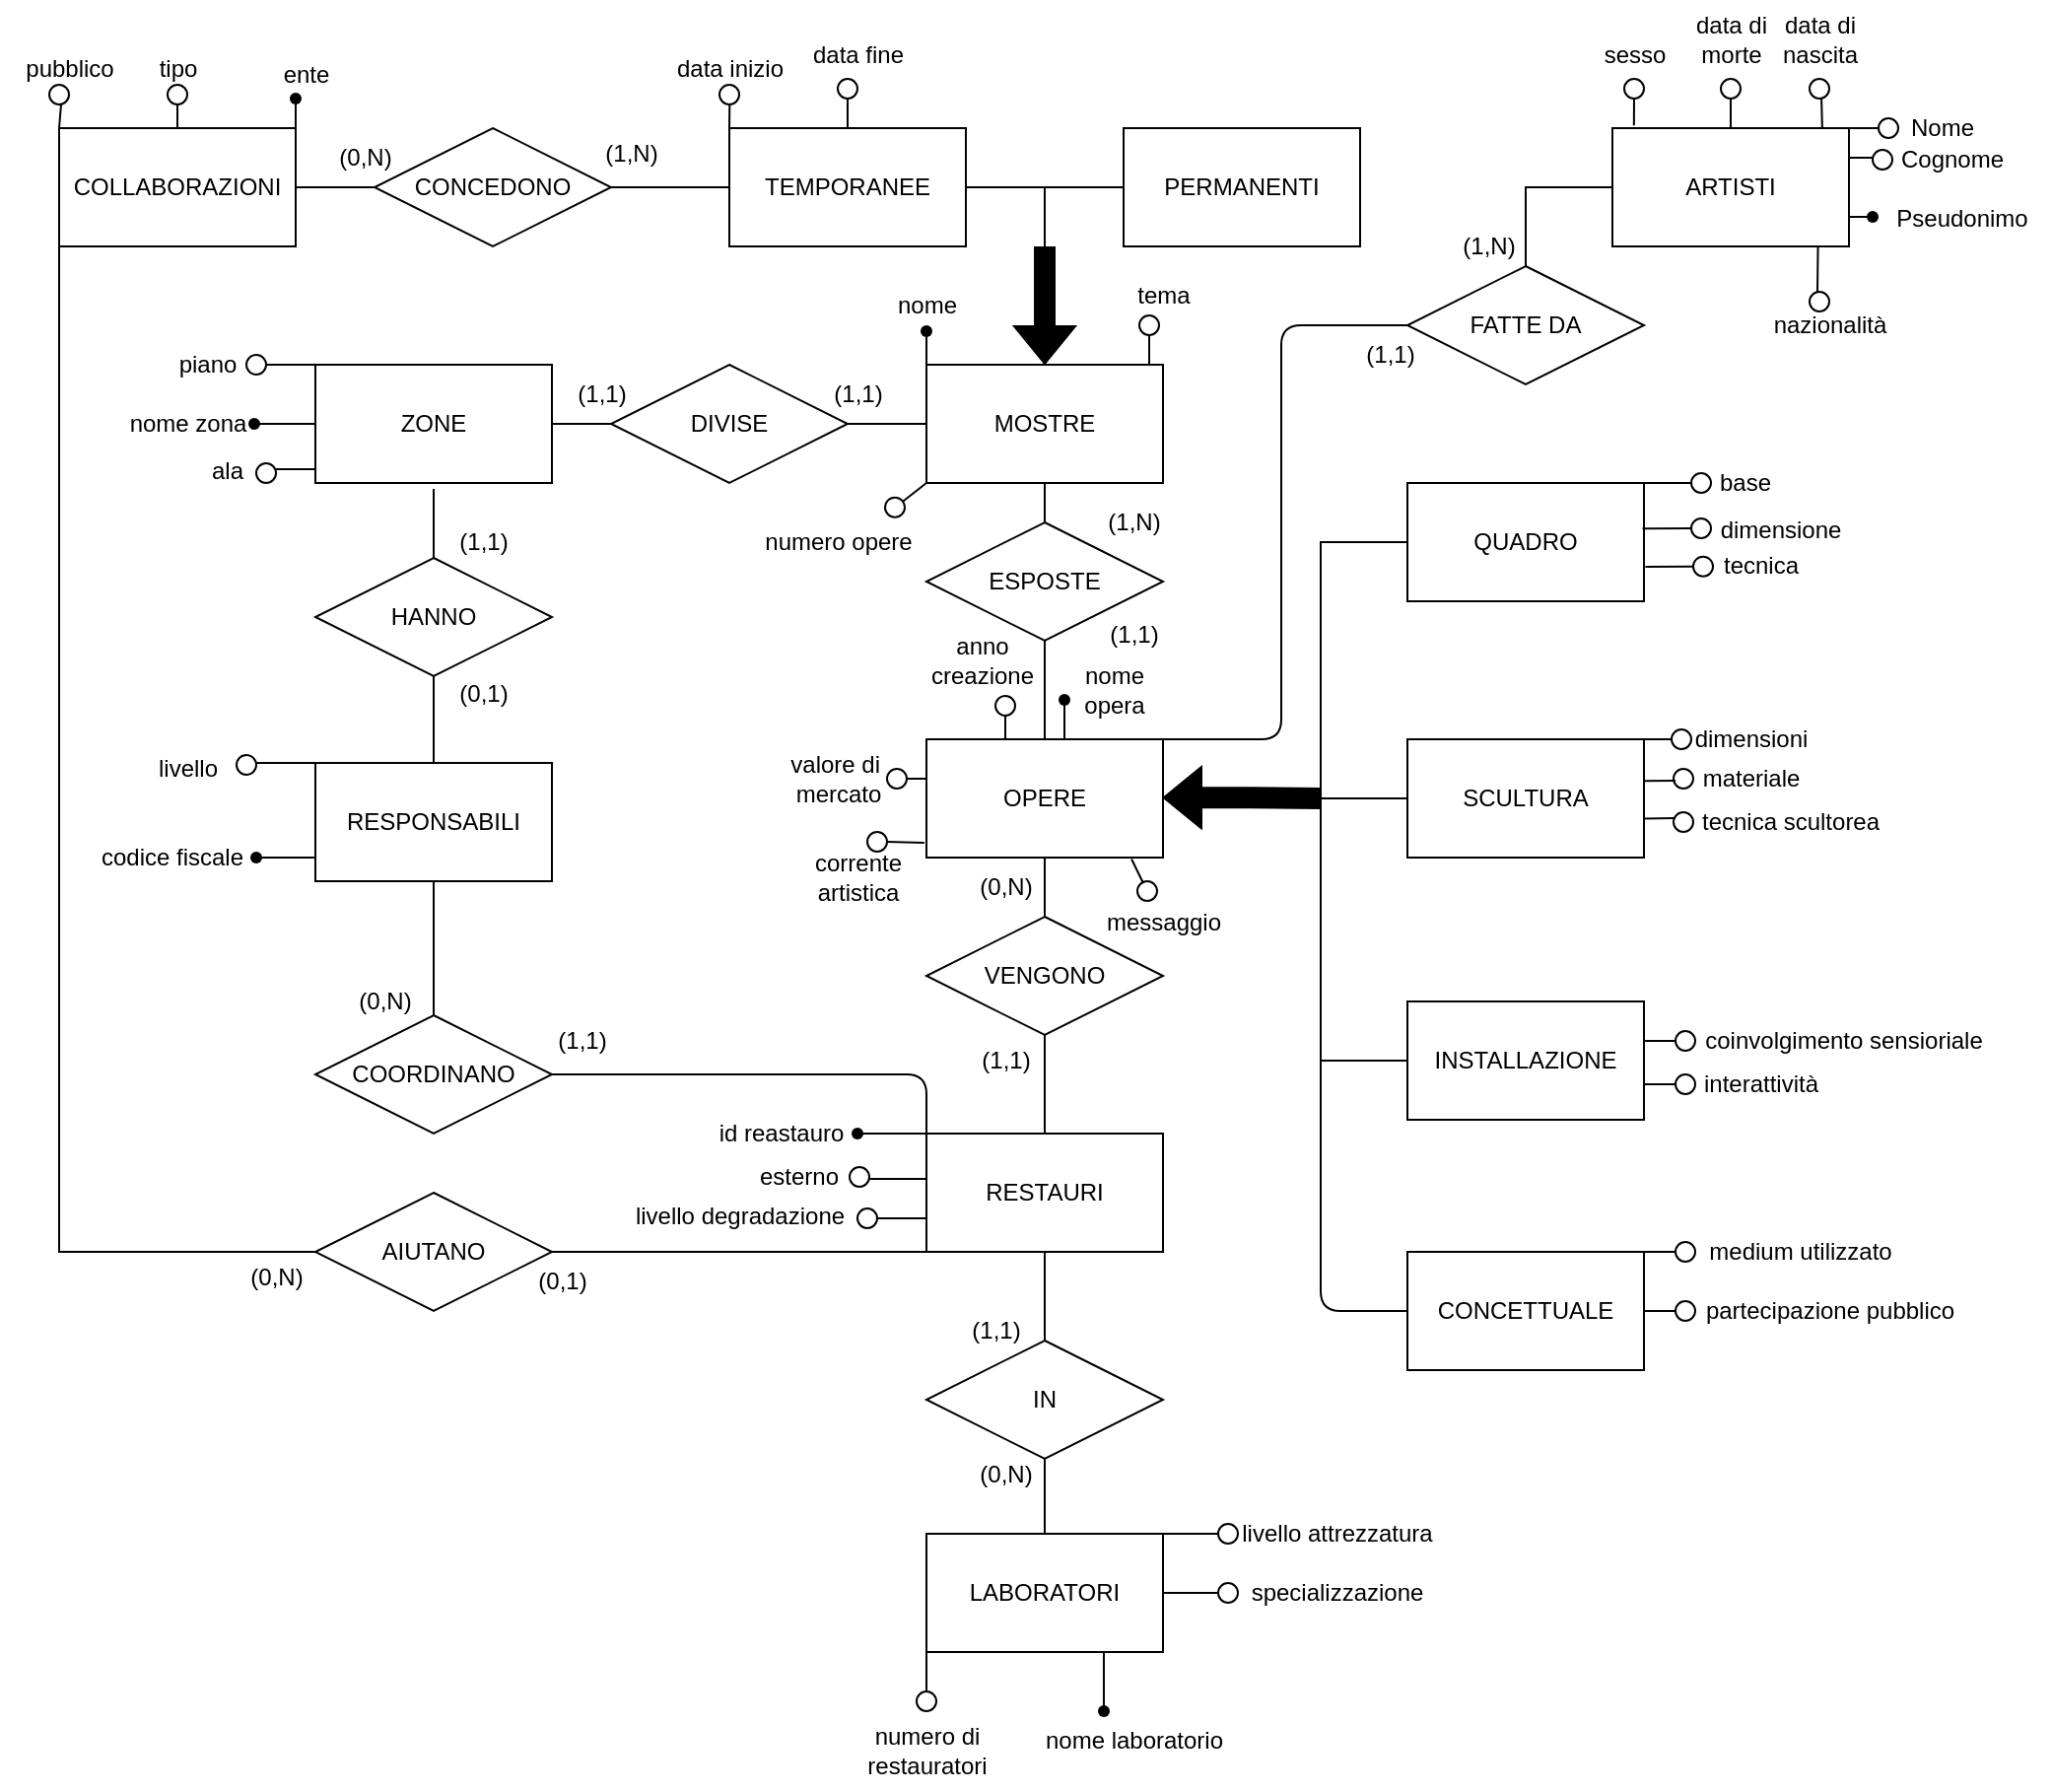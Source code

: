 <mxfile>
    <diagram name="Page-1" id="luR2FFAwwnQC8byFWhqQ">
        <mxGraphModel dx="2376" dy="724" grid="1" gridSize="10" guides="1" tooltips="1" connect="1" arrows="1" fold="1" page="1" pageScale="1" pageWidth="827" pageHeight="1169" math="0" shadow="0">
            <root>
                <mxCell id="0"/>
                <mxCell id="1" parent="0"/>
                <mxCell id="N99046JYa4Nt_qaHITTB-1" value="RESTAURI" style="rounded=0;whiteSpace=wrap;html=1;" parent="1" vertex="1">
                    <mxGeometry x="20" y="607" width="120" height="60" as="geometry"/>
                </mxCell>
                <mxCell id="N99046JYa4Nt_qaHITTB-2" value="INSTALLAZIONE" style="rounded=0;whiteSpace=wrap;html=1;" parent="1" vertex="1">
                    <mxGeometry x="264" y="540" width="120" height="60" as="geometry"/>
                </mxCell>
                <mxCell id="N99046JYa4Nt_qaHITTB-3" value="SCULTURA" style="rounded=0;whiteSpace=wrap;html=1;" parent="1" vertex="1">
                    <mxGeometry x="264" y="407" width="120" height="60" as="geometry"/>
                </mxCell>
                <mxCell id="N99046JYa4Nt_qaHITTB-4" value="QUADRO" style="rounded=0;whiteSpace=wrap;html=1;" parent="1" vertex="1">
                    <mxGeometry x="264" y="277" width="120" height="60" as="geometry"/>
                </mxCell>
                <mxCell id="N99046JYa4Nt_qaHITTB-5" value="ARTISTI" style="rounded=0;whiteSpace=wrap;html=1;" parent="1" vertex="1">
                    <mxGeometry x="368" y="97" width="120" height="60" as="geometry"/>
                </mxCell>
                <mxCell id="N99046JYa4Nt_qaHITTB-6" value="OPERE" style="rounded=0;whiteSpace=wrap;html=1;" parent="1" vertex="1">
                    <mxGeometry x="20" y="407" width="120" height="60" as="geometry"/>
                </mxCell>
                <mxCell id="N99046JYa4Nt_qaHITTB-7" value="MOSTRE" style="rounded=0;whiteSpace=wrap;html=1;" parent="1" vertex="1">
                    <mxGeometry x="20" y="217" width="120" height="60" as="geometry"/>
                </mxCell>
                <mxCell id="N99046JYa4Nt_qaHITTB-8" value="LABORATORI" style="rounded=0;whiteSpace=wrap;html=1;" parent="1" vertex="1">
                    <mxGeometry x="20" y="810" width="120" height="60" as="geometry"/>
                </mxCell>
                <mxCell id="N99046JYa4Nt_qaHITTB-9" value="" style="shape=flexArrow;endArrow=classic;html=1;rounded=0;entryX=1;entryY=0.5;entryDx=0;entryDy=0;fillColor=#000000;" parent="1" edge="1">
                    <mxGeometry width="50" height="50" relative="1" as="geometry">
                        <mxPoint x="220" y="437" as="sourcePoint"/>
                        <mxPoint x="140" y="436.58" as="targetPoint"/>
                        <Array as="points">
                            <mxPoint x="180" y="436.58"/>
                        </Array>
                    </mxGeometry>
                </mxCell>
                <mxCell id="N99046JYa4Nt_qaHITTB-14" value="" style="endArrow=none;html=1;rounded=0;entryX=0;entryY=0.5;entryDx=0;entryDy=0;" parent="1" target="N99046JYa4Nt_qaHITTB-5" edge="1">
                    <mxGeometry width="50" height="50" relative="1" as="geometry">
                        <mxPoint x="324" y="187" as="sourcePoint"/>
                        <mxPoint x="354" y="197" as="targetPoint"/>
                        <Array as="points">
                            <mxPoint x="324" y="127"/>
                        </Array>
                    </mxGeometry>
                </mxCell>
                <mxCell id="N99046JYa4Nt_qaHITTB-15" value="" style="endArrow=none;html=1;rounded=0;entryX=0.5;entryY=1;entryDx=0;entryDy=0;exitX=0.5;exitY=0;exitDx=0;exitDy=0;" parent="1" source="N99046JYa4Nt_qaHITTB-19" target="N99046JYa4Nt_qaHITTB-6" edge="1">
                    <mxGeometry width="50" height="50" relative="1" as="geometry">
                        <mxPoint x="180" y="697" as="sourcePoint"/>
                        <mxPoint x="230" y="647" as="targetPoint"/>
                    </mxGeometry>
                </mxCell>
                <mxCell id="N99046JYa4Nt_qaHITTB-17" value="" style="endArrow=none;html=1;rounded=0;entryX=0;entryY=0.5;entryDx=0;entryDy=0;" parent="1" target="N99046JYa4Nt_qaHITTB-2" edge="1">
                    <mxGeometry width="50" height="50" relative="1" as="geometry">
                        <mxPoint x="220" y="440" as="sourcePoint"/>
                        <mxPoint x="260" y="457" as="targetPoint"/>
                        <Array as="points">
                            <mxPoint x="220" y="570"/>
                        </Array>
                    </mxGeometry>
                </mxCell>
                <mxCell id="N99046JYa4Nt_qaHITTB-18" value="" style="endArrow=none;html=1;rounded=0;entryX=0;entryY=0.5;entryDx=0;entryDy=0;" parent="1" target="N99046JYa4Nt_qaHITTB-4" edge="1">
                    <mxGeometry width="50" height="50" relative="1" as="geometry">
                        <mxPoint x="220" y="440" as="sourcePoint"/>
                        <mxPoint x="250" y="307" as="targetPoint"/>
                        <Array as="points">
                            <mxPoint x="220" y="307"/>
                        </Array>
                    </mxGeometry>
                </mxCell>
                <mxCell id="N99046JYa4Nt_qaHITTB-19" value="VENGONO" style="rhombus;whiteSpace=wrap;html=1;" parent="1" vertex="1">
                    <mxGeometry x="20" y="497" width="120" height="60" as="geometry"/>
                </mxCell>
                <mxCell id="N99046JYa4Nt_qaHITTB-20" value="IN" style="rhombus;whiteSpace=wrap;html=1;" parent="1" vertex="1">
                    <mxGeometry x="20" y="712" width="120" height="60" as="geometry"/>
                </mxCell>
                <mxCell id="N99046JYa4Nt_qaHITTB-21" value="ESPOSTE" style="rhombus;whiteSpace=wrap;html=1;" parent="1" vertex="1">
                    <mxGeometry x="20" y="297" width="120" height="60" as="geometry"/>
                </mxCell>
                <mxCell id="N99046JYa4Nt_qaHITTB-22" value="COORDINANO" style="rhombus;whiteSpace=wrap;html=1;" parent="1" vertex="1">
                    <mxGeometry x="-290" y="547" width="120" height="60" as="geometry"/>
                </mxCell>
                <mxCell id="N99046JYa4Nt_qaHITTB-23" value="HANNO" style="rhombus;whiteSpace=wrap;html=1;" parent="1" vertex="1">
                    <mxGeometry x="-290" y="315" width="120" height="60" as="geometry"/>
                </mxCell>
                <mxCell id="N99046JYa4Nt_qaHITTB-25" value="CONCEDONO" style="rhombus;whiteSpace=wrap;html=1;" parent="1" vertex="1">
                    <mxGeometry x="-260" y="97" width="120" height="60" as="geometry"/>
                </mxCell>
                <mxCell id="N99046JYa4Nt_qaHITTB-26" value="DIVISE" style="rhombus;whiteSpace=wrap;html=1;" parent="1" vertex="1">
                    <mxGeometry x="-140" y="217" width="120" height="60" as="geometry"/>
                </mxCell>
                <mxCell id="N99046JYa4Nt_qaHITTB-27" value="" style="endArrow=none;html=1;rounded=0;entryX=0.5;entryY=1;entryDx=0;entryDy=0;exitX=0.5;exitY=0;exitDx=0;exitDy=0;" parent="1" source="N99046JYa4Nt_qaHITTB-20" target="N99046JYa4Nt_qaHITTB-1" edge="1">
                    <mxGeometry width="50" height="50" relative="1" as="geometry">
                        <mxPoint x="210" y="747" as="sourcePoint"/>
                        <mxPoint x="260" y="697" as="targetPoint"/>
                    </mxGeometry>
                </mxCell>
                <mxCell id="N99046JYa4Nt_qaHITTB-28" value="" style="endArrow=none;html=1;rounded=0;entryX=1;entryY=0.5;entryDx=0;entryDy=0;exitX=0;exitY=0.5;exitDx=0;exitDy=0;" parent="1" source="N99046JYa4Nt_qaHITTB-26" target="N99046JYa4Nt_qaHITTB-39" edge="1">
                    <mxGeometry width="50" height="50" relative="1" as="geometry">
                        <mxPoint x="-140.0" y="247.0" as="sourcePoint"/>
                        <mxPoint x="200" y="467" as="targetPoint"/>
                    </mxGeometry>
                </mxCell>
                <mxCell id="N99046JYa4Nt_qaHITTB-29" value="" style="endArrow=none;html=1;rounded=0;entryX=1;entryY=0.5;entryDx=0;entryDy=0;exitX=0;exitY=0.5;exitDx=0;exitDy=0;" parent="1" source="N99046JYa4Nt_qaHITTB-7" target="N99046JYa4Nt_qaHITTB-26" edge="1">
                    <mxGeometry width="50" height="50" relative="1" as="geometry">
                        <mxPoint x="170" y="517" as="sourcePoint"/>
                        <mxPoint x="10" y="287" as="targetPoint"/>
                    </mxGeometry>
                </mxCell>
                <mxCell id="N99046JYa4Nt_qaHITTB-30" value="" style="endArrow=none;html=1;rounded=0;entryX=1;entryY=0.5;entryDx=0;entryDy=0;" parent="1" target="N99046JYa4Nt_qaHITTB-37" edge="1">
                    <mxGeometry width="50" height="50" relative="1" as="geometry">
                        <mxPoint x="80" y="157" as="sourcePoint"/>
                        <mxPoint x="220" y="447" as="targetPoint"/>
                        <Array as="points">
                            <mxPoint x="80" y="127"/>
                        </Array>
                    </mxGeometry>
                </mxCell>
                <mxCell id="N99046JYa4Nt_qaHITTB-31" value="" style="endArrow=none;html=1;rounded=0;entryX=0;entryY=0.5;entryDx=0;entryDy=0;" parent="1" target="N99046JYa4Nt_qaHITTB-38" edge="1">
                    <mxGeometry width="50" height="50" relative="1" as="geometry">
                        <mxPoint x="80" y="157" as="sourcePoint"/>
                        <mxPoint x="220" y="447" as="targetPoint"/>
                        <Array as="points">
                            <mxPoint x="80" y="127"/>
                        </Array>
                    </mxGeometry>
                </mxCell>
                <mxCell id="N99046JYa4Nt_qaHITTB-32" value="" style="endArrow=none;html=1;rounded=0;entryX=0.5;entryY=1;entryDx=0;entryDy=0;exitX=0.5;exitY=0;exitDx=0;exitDy=0;" parent="1" source="N99046JYa4Nt_qaHITTB-21" target="N99046JYa4Nt_qaHITTB-7" edge="1">
                    <mxGeometry width="50" height="50" relative="1" as="geometry">
                        <mxPoint x="170" y="517" as="sourcePoint"/>
                        <mxPoint x="220" y="467" as="targetPoint"/>
                    </mxGeometry>
                </mxCell>
                <mxCell id="N99046JYa4Nt_qaHITTB-33" value="" style="endArrow=none;html=1;rounded=0;entryX=0.5;entryY=1;entryDx=0;entryDy=0;exitX=0.5;exitY=0;exitDx=0;exitDy=0;" parent="1" source="N99046JYa4Nt_qaHITTB-6" target="N99046JYa4Nt_qaHITTB-21" edge="1">
                    <mxGeometry width="50" height="50" relative="1" as="geometry">
                        <mxPoint x="80" y="377" as="sourcePoint"/>
                        <mxPoint x="220" y="467" as="targetPoint"/>
                    </mxGeometry>
                </mxCell>
                <mxCell id="N99046JYa4Nt_qaHITTB-34" value="" style="endArrow=none;html=1;rounded=0;entryX=0.5;entryY=1;entryDx=0;entryDy=0;exitX=0.5;exitY=0;exitDx=0;exitDy=0;" parent="1" source="N99046JYa4Nt_qaHITTB-1" target="N99046JYa4Nt_qaHITTB-19" edge="1">
                    <mxGeometry width="50" height="50" relative="1" as="geometry">
                        <mxPoint x="170" y="547" as="sourcePoint"/>
                        <mxPoint x="220" y="497" as="targetPoint"/>
                    </mxGeometry>
                </mxCell>
                <mxCell id="N99046JYa4Nt_qaHITTB-35" value="" style="endArrow=none;html=1;rounded=0;entryX=0.5;entryY=1;entryDx=0;entryDy=0;exitX=0.5;exitY=0;exitDx=0;exitDy=0;" parent="1" source="N99046JYa4Nt_qaHITTB-8" target="N99046JYa4Nt_qaHITTB-20" edge="1">
                    <mxGeometry width="50" height="50" relative="1" as="geometry">
                        <mxPoint x="-70" y="787" as="sourcePoint"/>
                        <mxPoint x="-20" y="737" as="targetPoint"/>
                    </mxGeometry>
                </mxCell>
                <mxCell id="N99046JYa4Nt_qaHITTB-36" value="" style="shape=flexArrow;endArrow=classic;html=1;rounded=0;entryX=0.5;entryY=0;entryDx=0;entryDy=0;fillColor=#000000;" parent="1" target="N99046JYa4Nt_qaHITTB-7" edge="1">
                    <mxGeometry width="50" height="50" relative="1" as="geometry">
                        <mxPoint x="80" y="157" as="sourcePoint"/>
                        <mxPoint x="80" y="197" as="targetPoint"/>
                    </mxGeometry>
                </mxCell>
                <mxCell id="N99046JYa4Nt_qaHITTB-37" value="TEMPORANEE" style="rounded=0;whiteSpace=wrap;html=1;" parent="1" vertex="1">
                    <mxGeometry x="-80" y="97" width="120" height="60" as="geometry"/>
                </mxCell>
                <mxCell id="N99046JYa4Nt_qaHITTB-38" value="PERMANENTI" style="rounded=0;whiteSpace=wrap;html=1;" parent="1" vertex="1">
                    <mxGeometry x="120" y="97" width="120" height="60" as="geometry"/>
                </mxCell>
                <mxCell id="N99046JYa4Nt_qaHITTB-39" value="ZONE" style="rounded=0;whiteSpace=wrap;html=1;" parent="1" vertex="1">
                    <mxGeometry x="-290" y="217" width="120" height="60" as="geometry"/>
                </mxCell>
                <mxCell id="N99046JYa4Nt_qaHITTB-41" value="RESPONSABILI" style="rounded=0;whiteSpace=wrap;html=1;" parent="1" vertex="1">
                    <mxGeometry x="-290" y="419" width="120" height="60" as="geometry"/>
                </mxCell>
                <mxCell id="N99046JYa4Nt_qaHITTB-42" value="" style="endArrow=none;html=1;rounded=0;entryX=0.5;entryY=1;entryDx=0;entryDy=0;exitX=0.5;exitY=0;exitDx=0;exitDy=0;" parent="1" source="N99046JYa4Nt_qaHITTB-41" target="N99046JYa4Nt_qaHITTB-23" edge="1">
                    <mxGeometry width="50" height="50" relative="1" as="geometry">
                        <mxPoint x="-330" y="377" as="sourcePoint"/>
                        <mxPoint x="-490" y="497" as="targetPoint"/>
                    </mxGeometry>
                </mxCell>
                <mxCell id="N99046JYa4Nt_qaHITTB-48" value="COLLABORAZIONI" style="rounded=0;whiteSpace=wrap;html=1;" parent="1" vertex="1">
                    <mxGeometry x="-420" y="97" width="120" height="60" as="geometry"/>
                </mxCell>
                <mxCell id="N99046JYa4Nt_qaHITTB-51" value="" style="endArrow=none;html=1;rounded=0;exitX=0;exitY=0.5;exitDx=0;exitDy=0;entryX=0;entryY=1;entryDx=0;entryDy=0;" parent="1" source="N99046JYa4Nt_qaHITTB-53" edge="1" target="N99046JYa4Nt_qaHITTB-48">
                    <mxGeometry width="50" height="50" relative="1" as="geometry">
                        <mxPoint x="-450" y="650.333" as="sourcePoint"/>
                        <mxPoint x="-420" y="160" as="targetPoint"/>
                        <Array as="points">
                            <mxPoint x="-420" y="667"/>
                        </Array>
                    </mxGeometry>
                </mxCell>
                <mxCell id="N99046JYa4Nt_qaHITTB-53" value="AIUTANO" style="rhombus;whiteSpace=wrap;html=1;" parent="1" vertex="1">
                    <mxGeometry x="-290" y="637" width="120" height="60" as="geometry"/>
                </mxCell>
                <mxCell id="N99046JYa4Nt_qaHITTB-55" value="" style="endArrow=none;html=1;rounded=0;entryX=0;entryY=0.5;entryDx=0;entryDy=0;exitX=1;exitY=0.5;exitDx=0;exitDy=0;" parent="1" source="N99046JYa4Nt_qaHITTB-48" target="N99046JYa4Nt_qaHITTB-25" edge="1">
                    <mxGeometry width="50" height="50" relative="1" as="geometry">
                        <mxPoint x="-270" y="207" as="sourcePoint"/>
                        <mxPoint x="-290" y="127" as="targetPoint"/>
                    </mxGeometry>
                </mxCell>
                <mxCell id="N99046JYa4Nt_qaHITTB-56" value="" style="endArrow=none;html=1;rounded=0;entryX=0;entryY=0.5;entryDx=0;entryDy=0;exitX=1;exitY=0.5;exitDx=0;exitDy=0;" parent="1" source="N99046JYa4Nt_qaHITTB-25" target="N99046JYa4Nt_qaHITTB-37" edge="1">
                    <mxGeometry width="50" height="50" relative="1" as="geometry">
                        <mxPoint x="-140" y="197" as="sourcePoint"/>
                        <mxPoint x="-90" y="147" as="targetPoint"/>
                    </mxGeometry>
                </mxCell>
                <mxCell id="12" value="" style="ellipse;whiteSpace=wrap;html=1;aspect=fixed;" parent="1" vertex="1">
                    <mxGeometry y="422" width="10" height="10" as="geometry"/>
                </mxCell>
                <mxCell id="15" value="" style="ellipse;whiteSpace=wrap;html=1;aspect=fixed;" parent="1" vertex="1">
                    <mxGeometry x="-10" y="454" width="10" height="10" as="geometry"/>
                </mxCell>
                <mxCell id="18" value="" style="ellipse;whiteSpace=wrap;html=1;aspect=fixed;" parent="1" vertex="1">
                    <mxGeometry x="400" y="577" width="10" height="10" as="geometry"/>
                </mxCell>
                <mxCell id="19" value="" style="ellipse;whiteSpace=wrap;html=1;aspect=fixed;" parent="1" vertex="1">
                    <mxGeometry x="409" y="314.34" width="10" height="10" as="geometry"/>
                </mxCell>
                <mxCell id="20" value="" style="ellipse;whiteSpace=wrap;html=1;aspect=fixed;" parent="1" vertex="1">
                    <mxGeometry x="399" y="422" width="10" height="10" as="geometry"/>
                </mxCell>
                <mxCell id="21" value="" style="ellipse;whiteSpace=wrap;html=1;aspect=fixed;" parent="1" vertex="1">
                    <mxGeometry x="399" y="444" width="10" height="10" as="geometry"/>
                </mxCell>
                <mxCell id="22" value="" style="ellipse;whiteSpace=wrap;html=1;aspect=fixed;" parent="1" vertex="1">
                    <mxGeometry x="400" y="555" width="10" height="10" as="geometry"/>
                </mxCell>
                <mxCell id="23" value="" style="ellipse;whiteSpace=wrap;html=1;aspect=fixed;" parent="1" vertex="1">
                    <mxGeometry x="127" y="479" width="10" height="10" as="geometry"/>
                </mxCell>
                <mxCell id="24" value="" style="ellipse;whiteSpace=wrap;html=1;aspect=fixed;" parent="1" vertex="1">
                    <mxGeometry x="400" y="662" width="10" height="10" as="geometry"/>
                </mxCell>
                <mxCell id="25" value="" style="ellipse;whiteSpace=wrap;html=1;aspect=fixed;" parent="1" vertex="1">
                    <mxGeometry x="400" y="692" width="10" height="10" as="geometry"/>
                </mxCell>
                <mxCell id="39" value="" style="endArrow=none;html=1;" parent="1" target="40" edge="1">
                    <mxGeometry width="50" height="50" relative="1" as="geometry">
                        <mxPoint x="90" y="407" as="sourcePoint"/>
                        <mxPoint x="90" y="387" as="targetPoint"/>
                    </mxGeometry>
                </mxCell>
                <mxCell id="40" value="" style="shape=waypoint;sketch=0;fillStyle=solid;size=6;pointerEvents=1;points=[];fillColor=none;resizable=0;rotatable=0;perimeter=centerPerimeter;snapToPoint=1;" parent="1" vertex="1">
                    <mxGeometry x="80.0" y="377" width="20" height="20" as="geometry"/>
                </mxCell>
                <mxCell id="41" value="nome&lt;br&gt;opera" style="text;html=1;align=center;verticalAlign=middle;resizable=0;points=[];autosize=1;strokeColor=none;fillColor=none;" parent="1" vertex="1">
                    <mxGeometry x="90" y="362" width="50" height="40" as="geometry"/>
                </mxCell>
                <mxCell id="45" value="anno&lt;br&gt;creazione" style="text;html=1;align=center;verticalAlign=middle;resizable=0;points=[];autosize=1;strokeColor=none;fillColor=none;" parent="1" vertex="1">
                    <mxGeometry x="8" y="347" width="80" height="40" as="geometry"/>
                </mxCell>
                <mxCell id="46" value="" style="endArrow=none;html=1;startArrow=none;" parent="1" source="10" edge="1">
                    <mxGeometry width="50" height="50" relative="1" as="geometry">
                        <mxPoint x="60" y="387" as="sourcePoint"/>
                        <mxPoint x="60" y="407" as="targetPoint"/>
                    </mxGeometry>
                </mxCell>
                <mxCell id="48" value="" style="endArrow=none;html=1;" parent="1" target="10" edge="1">
                    <mxGeometry width="50" height="50" relative="1" as="geometry">
                        <mxPoint x="60.0" y="387" as="sourcePoint"/>
                        <mxPoint x="60.0" y="407" as="targetPoint"/>
                    </mxGeometry>
                </mxCell>
                <mxCell id="10" value="" style="ellipse;whiteSpace=wrap;html=1;aspect=fixed;" parent="1" vertex="1">
                    <mxGeometry x="55" y="385" width="10" height="10" as="geometry"/>
                </mxCell>
                <mxCell id="51" value="FATTE DA" style="rhombus;whiteSpace=wrap;html=1;" parent="1" vertex="1">
                    <mxGeometry x="264" y="167" width="120" height="60" as="geometry"/>
                </mxCell>
                <mxCell id="52" value="" style="endArrow=none;html=1;entryX=0;entryY=0.5;entryDx=0;entryDy=0;exitX=1;exitY=0;exitDx=0;exitDy=0;" parent="1" source="N99046JYa4Nt_qaHITTB-6" target="51" edge="1">
                    <mxGeometry width="50" height="50" relative="1" as="geometry">
                        <mxPoint x="212" y="277.0" as="sourcePoint"/>
                        <mxPoint x="332" y="247" as="targetPoint"/>
                        <Array as="points">
                            <mxPoint x="200" y="407"/>
                            <mxPoint x="200" y="197"/>
                        </Array>
                    </mxGeometry>
                </mxCell>
                <mxCell id="56" value="" style="endArrow=none;html=1;" parent="1" edge="1">
                    <mxGeometry width="50" height="50" relative="1" as="geometry">
                        <mxPoint x="10" y="427" as="sourcePoint"/>
                        <mxPoint x="20" y="427" as="targetPoint"/>
                    </mxGeometry>
                </mxCell>
                <mxCell id="57" value="valore di&amp;nbsp;&lt;br&gt;mercato" style="text;html=1;align=center;verticalAlign=middle;resizable=0;points=[];autosize=1;strokeColor=none;fillColor=none;" parent="1" vertex="1">
                    <mxGeometry x="-60" y="407" width="70" height="40" as="geometry"/>
                </mxCell>
                <mxCell id="61" value="CONCETTUALE" style="rounded=0;whiteSpace=wrap;html=1;" parent="1" vertex="1">
                    <mxGeometry x="264" y="667" width="120" height="60" as="geometry"/>
                </mxCell>
                <mxCell id="62" value="" style="endArrow=none;html=1;entryX=0;entryY=0.5;entryDx=0;entryDy=0;" parent="1" target="N99046JYa4Nt_qaHITTB-3" edge="1">
                    <mxGeometry width="50" height="50" relative="1" as="geometry">
                        <mxPoint x="220" y="437" as="sourcePoint"/>
                        <mxPoint x="240" y="470" as="targetPoint"/>
                    </mxGeometry>
                </mxCell>
                <mxCell id="63" value="" style="endArrow=none;html=1;entryX=0;entryY=0.5;entryDx=0;entryDy=0;" parent="1" target="61" edge="1">
                    <mxGeometry width="50" height="50" relative="1" as="geometry">
                        <mxPoint x="220" y="440" as="sourcePoint"/>
                        <mxPoint x="240" y="677" as="targetPoint"/>
                        <Array as="points">
                            <mxPoint x="220" y="697"/>
                        </Array>
                    </mxGeometry>
                </mxCell>
                <mxCell id="67" value="" style="endArrow=none;html=1;exitX=1;exitY=0;exitDx=0;exitDy=0;startArrow=none;" parent="1" source="13" edge="1">
                    <mxGeometry width="50" height="50" relative="1" as="geometry">
                        <mxPoint x="390" y="300" as="sourcePoint"/>
                        <mxPoint x="410" y="277" as="targetPoint"/>
                    </mxGeometry>
                </mxCell>
                <mxCell id="68" value="" style="endArrow=none;html=1;exitX=1;exitY=0;exitDx=0;exitDy=0;" parent="1" source="N99046JYa4Nt_qaHITTB-4" target="13" edge="1">
                    <mxGeometry width="50" height="50" relative="1" as="geometry">
                        <mxPoint x="384" y="277.0" as="sourcePoint"/>
                        <mxPoint x="410" y="277" as="targetPoint"/>
                    </mxGeometry>
                </mxCell>
                <mxCell id="13" value="" style="ellipse;whiteSpace=wrap;html=1;aspect=fixed;" parent="1" vertex="1">
                    <mxGeometry x="408" y="272" width="10" height="10" as="geometry"/>
                </mxCell>
                <mxCell id="69" value="base" style="text;html=1;align=center;verticalAlign=middle;resizable=0;points=[];autosize=1;strokeColor=none;fillColor=none;" parent="1" vertex="1">
                    <mxGeometry x="410" y="262" width="50" height="30" as="geometry"/>
                </mxCell>
                <mxCell id="70" value="" style="endArrow=none;html=1;exitX=0.994;exitY=0.386;exitDx=0;exitDy=0;exitPerimeter=0;startArrow=none;" parent="1" source="14" edge="1">
                    <mxGeometry width="50" height="50" relative="1" as="geometry">
                        <mxPoint x="440" y="350" as="sourcePoint"/>
                        <mxPoint x="410" y="300" as="targetPoint"/>
                    </mxGeometry>
                </mxCell>
                <mxCell id="71" value="" style="endArrow=none;html=1;exitX=0.994;exitY=0.386;exitDx=0;exitDy=0;exitPerimeter=0;" parent="1" source="N99046JYa4Nt_qaHITTB-4" target="14" edge="1">
                    <mxGeometry width="50" height="50" relative="1" as="geometry">
                        <mxPoint x="383.28" y="300.16" as="sourcePoint"/>
                        <mxPoint x="410" y="300" as="targetPoint"/>
                    </mxGeometry>
                </mxCell>
                <mxCell id="14" value="" style="ellipse;whiteSpace=wrap;html=1;aspect=fixed;" parent="1" vertex="1">
                    <mxGeometry x="408" y="295" width="10" height="10" as="geometry"/>
                </mxCell>
                <mxCell id="72" value="dimensione" style="text;html=1;align=center;verticalAlign=middle;resizable=0;points=[];autosize=1;strokeColor=none;fillColor=none;" parent="1" vertex="1">
                    <mxGeometry x="413" y="286.34" width="80" height="30" as="geometry"/>
                </mxCell>
                <mxCell id="73" value="" style="endArrow=none;html=1;exitX=1.006;exitY=0.642;exitDx=0;exitDy=0;exitPerimeter=0;entryX=0;entryY=0.5;entryDx=0;entryDy=0;" parent="1" target="19" edge="1">
                    <mxGeometry width="50" height="50" relative="1" as="geometry">
                        <mxPoint x="384.72" y="319.52" as="sourcePoint"/>
                        <mxPoint x="409" y="321.34" as="targetPoint"/>
                    </mxGeometry>
                </mxCell>
                <mxCell id="75" value="" style="endArrow=none;html=1;entryX=-0.009;entryY=0.874;entryDx=0;entryDy=0;entryPerimeter=0;" parent="1" target="N99046JYa4Nt_qaHITTB-6" edge="1">
                    <mxGeometry width="50" height="50" relative="1" as="geometry">
                        <mxPoint y="459" as="sourcePoint"/>
                        <mxPoint y="480" as="targetPoint"/>
                    </mxGeometry>
                </mxCell>
                <mxCell id="77" value="corrente&lt;br&gt;artistica" style="text;html=1;align=center;verticalAlign=middle;resizable=0;points=[];autosize=1;strokeColor=none;fillColor=none;" parent="1" vertex="1">
                    <mxGeometry x="-50" y="457" width="70" height="40" as="geometry"/>
                </mxCell>
                <mxCell id="78" value="tecnica" style="text;html=1;align=center;verticalAlign=middle;resizable=0;points=[];autosize=1;strokeColor=none;fillColor=none;" parent="1" vertex="1">
                    <mxGeometry x="413" y="304.34" width="60" height="30" as="geometry"/>
                </mxCell>
                <mxCell id="79" value="" style="endArrow=none;html=1;exitX=1;exitY=0;exitDx=0;exitDy=0;startArrow=none;" parent="1" source="16" edge="1">
                    <mxGeometry width="50" height="50" relative="1" as="geometry">
                        <mxPoint x="410" y="460" as="sourcePoint"/>
                        <mxPoint x="400" y="407" as="targetPoint"/>
                    </mxGeometry>
                </mxCell>
                <mxCell id="80" value="" style="endArrow=none;html=1;exitX=1;exitY=0;exitDx=0;exitDy=0;" parent="1" source="N99046JYa4Nt_qaHITTB-3" target="16" edge="1">
                    <mxGeometry width="50" height="50" relative="1" as="geometry">
                        <mxPoint x="384" y="407" as="sourcePoint"/>
                        <mxPoint x="400" y="407" as="targetPoint"/>
                    </mxGeometry>
                </mxCell>
                <mxCell id="16" value="" style="ellipse;whiteSpace=wrap;html=1;aspect=fixed;" parent="1" vertex="1">
                    <mxGeometry x="398" y="402" width="10" height="10" as="geometry"/>
                </mxCell>
                <mxCell id="81" value="dimensioni" style="text;html=1;align=center;verticalAlign=middle;resizable=0;points=[];autosize=1;strokeColor=none;fillColor=none;" parent="1" vertex="1">
                    <mxGeometry x="398" y="392" width="80" height="30" as="geometry"/>
                </mxCell>
                <mxCell id="82" value="" style="endArrow=none;html=1;exitX=0.999;exitY=0.671;exitDx=0;exitDy=0;exitPerimeter=0;" parent="1" source="N99046JYa4Nt_qaHITTB-3" edge="1">
                    <mxGeometry width="50" height="50" relative="1" as="geometry">
                        <mxPoint x="450" y="510" as="sourcePoint"/>
                        <mxPoint x="400" y="447" as="targetPoint"/>
                    </mxGeometry>
                </mxCell>
                <mxCell id="83" value="" style="endArrow=none;html=1;exitX=0.996;exitY=0.353;exitDx=0;exitDy=0;exitPerimeter=0;" parent="1" source="N99046JYa4Nt_qaHITTB-3" edge="1">
                    <mxGeometry width="50" height="50" relative="1" as="geometry">
                        <mxPoint x="410" y="490" as="sourcePoint"/>
                        <mxPoint x="400" y="428" as="targetPoint"/>
                    </mxGeometry>
                </mxCell>
                <mxCell id="85" value="materiale" style="text;html=1;align=center;verticalAlign=middle;resizable=0;points=[];autosize=1;strokeColor=none;fillColor=none;" parent="1" vertex="1">
                    <mxGeometry x="403" y="412" width="70" height="30" as="geometry"/>
                </mxCell>
                <mxCell id="87" value="tecnica scultorea" style="text;html=1;align=center;verticalAlign=middle;resizable=0;points=[];autosize=1;strokeColor=none;fillColor=none;" parent="1" vertex="1">
                    <mxGeometry x="403" y="434" width="110" height="30" as="geometry"/>
                </mxCell>
                <mxCell id="91" value="" style="endArrow=none;html=1;exitX=1.002;exitY=0.333;exitDx=0;exitDy=0;exitPerimeter=0;" parent="1" source="N99046JYa4Nt_qaHITTB-2" edge="1">
                    <mxGeometry width="50" height="50" relative="1" as="geometry">
                        <mxPoint x="390" y="610" as="sourcePoint"/>
                        <mxPoint x="400" y="560" as="targetPoint"/>
                    </mxGeometry>
                </mxCell>
                <mxCell id="93" value="" style="endArrow=none;html=1;exitX=0.999;exitY=0.683;exitDx=0;exitDy=0;exitPerimeter=0;" parent="1" edge="1">
                    <mxGeometry width="50" height="50" relative="1" as="geometry">
                        <mxPoint x="383.88" y="581.98" as="sourcePoint"/>
                        <mxPoint x="400" y="582" as="targetPoint"/>
                    </mxGeometry>
                </mxCell>
                <mxCell id="95" value="" style="endArrow=none;html=1;entryX=0.867;entryY=1.013;entryDx=0;entryDy=0;entryPerimeter=0;" parent="1" target="N99046JYa4Nt_qaHITTB-6" edge="1">
                    <mxGeometry width="50" height="50" relative="1" as="geometry">
                        <mxPoint x="130" y="480" as="sourcePoint"/>
                        <mxPoint x="200" y="490" as="targetPoint"/>
                    </mxGeometry>
                </mxCell>
                <mxCell id="97" value="messaggio" style="text;html=1;align=center;verticalAlign=middle;resizable=0;points=[];autosize=1;strokeColor=none;fillColor=none;" parent="1" vertex="1">
                    <mxGeometry x="100" y="485" width="80" height="30" as="geometry"/>
                </mxCell>
                <mxCell id="98" value="coinvolgimento sensioriale" style="text;html=1;align=center;verticalAlign=middle;resizable=0;points=[];autosize=1;strokeColor=none;fillColor=none;" parent="1" vertex="1">
                    <mxGeometry x="405" y="545" width="160" height="30" as="geometry"/>
                </mxCell>
                <mxCell id="99" value="interattività" style="text;html=1;align=center;verticalAlign=middle;resizable=0;points=[];autosize=1;strokeColor=none;fillColor=none;" parent="1" vertex="1">
                    <mxGeometry x="403" y="567" width="80" height="30" as="geometry"/>
                </mxCell>
                <mxCell id="100" value="" style="endArrow=none;html=1;exitX=1;exitY=0;exitDx=0;exitDy=0;" parent="1" source="61" edge="1">
                    <mxGeometry width="50" height="50" relative="1" as="geometry">
                        <mxPoint x="410" y="730" as="sourcePoint"/>
                        <mxPoint x="400" y="667" as="targetPoint"/>
                    </mxGeometry>
                </mxCell>
                <mxCell id="102" value="medium utilizzato" style="text;html=1;align=center;verticalAlign=middle;resizable=0;points=[];autosize=1;strokeColor=none;fillColor=none;" parent="1" vertex="1">
                    <mxGeometry x="403" y="652" width="120" height="30" as="geometry"/>
                </mxCell>
                <mxCell id="103" value="" style="endArrow=none;html=1;exitX=1;exitY=0.5;exitDx=0;exitDy=0;" parent="1" source="61" edge="1">
                    <mxGeometry width="50" height="50" relative="1" as="geometry">
                        <mxPoint x="410" y="760" as="sourcePoint"/>
                        <mxPoint x="400" y="697" as="targetPoint"/>
                    </mxGeometry>
                </mxCell>
                <mxCell id="106" value="partecipazione pubblico" style="text;html=1;align=center;verticalAlign=middle;resizable=0;points=[];autosize=1;strokeColor=none;fillColor=none;" parent="1" vertex="1">
                    <mxGeometry x="403" y="682" width="150" height="30" as="geometry"/>
                </mxCell>
                <mxCell id="114" value="" style="endArrow=none;html=1;exitX=1;exitY=0;exitDx=0;exitDy=0;startArrow=none;" parent="1" source="112" edge="1">
                    <mxGeometry width="50" height="50" relative="1" as="geometry">
                        <mxPoint x="490" y="100" as="sourcePoint"/>
                        <mxPoint x="510" y="97" as="targetPoint"/>
                    </mxGeometry>
                </mxCell>
                <mxCell id="115" value="" style="endArrow=none;html=1;exitX=1;exitY=0;exitDx=0;exitDy=0;" parent="1" source="N99046JYa4Nt_qaHITTB-5" target="112" edge="1">
                    <mxGeometry width="50" height="50" relative="1" as="geometry">
                        <mxPoint x="488" y="97" as="sourcePoint"/>
                        <mxPoint x="510" y="97" as="targetPoint"/>
                    </mxGeometry>
                </mxCell>
                <mxCell id="112" value="" style="ellipse;whiteSpace=wrap;html=1;aspect=fixed;" parent="1" vertex="1">
                    <mxGeometry x="503" y="92" width="10" height="10" as="geometry"/>
                </mxCell>
                <mxCell id="116" value="Nome" style="text;html=1;align=center;verticalAlign=middle;resizable=0;points=[];autosize=1;strokeColor=none;fillColor=none;" parent="1" vertex="1">
                    <mxGeometry x="505" y="82" width="60" height="30" as="geometry"/>
                </mxCell>
                <mxCell id="117" value="" style="endArrow=none;html=1;exitX=1;exitY=0.25;exitDx=0;exitDy=0;" parent="1" source="N99046JYa4Nt_qaHITTB-5" edge="1">
                    <mxGeometry width="50" height="50" relative="1" as="geometry">
                        <mxPoint x="510" y="160" as="sourcePoint"/>
                        <mxPoint x="500" y="112" as="targetPoint"/>
                    </mxGeometry>
                </mxCell>
                <mxCell id="118" value="" style="ellipse;whiteSpace=wrap;html=1;aspect=fixed;" parent="1" vertex="1">
                    <mxGeometry x="500" y="108" width="10" height="10" as="geometry"/>
                </mxCell>
                <mxCell id="119" value="Cognome" style="text;html=1;align=center;verticalAlign=middle;resizable=0;points=[];autosize=1;strokeColor=none;fillColor=none;" parent="1" vertex="1">
                    <mxGeometry x="500" y="98" width="80" height="30" as="geometry"/>
                </mxCell>
                <mxCell id="120" value="" style="endArrow=none;html=1;exitX=1;exitY=0.75;exitDx=0;exitDy=0;" parent="1" source="N99046JYa4Nt_qaHITTB-5" target="140" edge="1">
                    <mxGeometry width="50" height="50" relative="1" as="geometry">
                        <mxPoint x="520" y="190" as="sourcePoint"/>
                        <mxPoint x="500" y="142" as="targetPoint"/>
                    </mxGeometry>
                </mxCell>
                <mxCell id="121" value="Pseudonimo" style="text;html=1;align=center;verticalAlign=middle;resizable=0;points=[];autosize=1;strokeColor=none;fillColor=none;" parent="1" vertex="1">
                    <mxGeometry x="500" y="128" width="90" height="30" as="geometry"/>
                </mxCell>
                <mxCell id="123" value="" style="endArrow=none;html=1;exitX=0.887;exitY=-0.001;exitDx=0;exitDy=0;exitPerimeter=0;" parent="1" source="N99046JYa4Nt_qaHITTB-5" edge="1">
                    <mxGeometry width="50" height="50" relative="1" as="geometry">
                        <mxPoint x="470" y="90" as="sourcePoint"/>
                        <mxPoint x="474" y="80" as="targetPoint"/>
                    </mxGeometry>
                </mxCell>
                <mxCell id="124" value="" style="ellipse;whiteSpace=wrap;html=1;aspect=fixed;" parent="1" vertex="1">
                    <mxGeometry x="468" y="72" width="10" height="10" as="geometry"/>
                </mxCell>
                <mxCell id="125" value="data di &lt;br&gt;nascita" style="text;html=1;align=center;verticalAlign=middle;resizable=0;points=[];autosize=1;strokeColor=none;fillColor=none;" parent="1" vertex="1">
                    <mxGeometry x="443" y="32" width="60" height="40" as="geometry"/>
                </mxCell>
                <mxCell id="126" value="" style="endArrow=none;html=1;exitX=0.5;exitY=0;exitDx=0;exitDy=0;startArrow=none;" parent="1" source="127" edge="1">
                    <mxGeometry width="50" height="50" relative="1" as="geometry">
                        <mxPoint x="380" y="90" as="sourcePoint"/>
                        <mxPoint x="428" y="80" as="targetPoint"/>
                    </mxGeometry>
                </mxCell>
                <mxCell id="128" value="" style="endArrow=none;html=1;exitX=0.5;exitY=0;exitDx=0;exitDy=0;" parent="1" source="N99046JYa4Nt_qaHITTB-5" target="127" edge="1">
                    <mxGeometry width="50" height="50" relative="1" as="geometry">
                        <mxPoint x="428" y="97" as="sourcePoint"/>
                        <mxPoint x="428" y="80" as="targetPoint"/>
                    </mxGeometry>
                </mxCell>
                <mxCell id="127" value="" style="ellipse;whiteSpace=wrap;html=1;aspect=fixed;" parent="1" vertex="1">
                    <mxGeometry x="423" y="72" width="10" height="10" as="geometry"/>
                </mxCell>
                <mxCell id="129" value="data di&lt;br&gt;morte" style="text;html=1;align=center;verticalAlign=middle;resizable=0;points=[];autosize=1;strokeColor=none;fillColor=none;" parent="1" vertex="1">
                    <mxGeometry x="398" y="32" width="60" height="40" as="geometry"/>
                </mxCell>
                <mxCell id="130" value="" style="endArrow=none;html=1;entryX=0.091;entryY=-0.023;entryDx=0;entryDy=0;entryPerimeter=0;" parent="1" target="N99046JYa4Nt_qaHITTB-5" edge="1">
                    <mxGeometry width="50" height="50" relative="1" as="geometry">
                        <mxPoint x="379" y="80" as="sourcePoint"/>
                        <mxPoint x="370" y="90" as="targetPoint"/>
                    </mxGeometry>
                </mxCell>
                <mxCell id="131" value="" style="ellipse;whiteSpace=wrap;html=1;aspect=fixed;" parent="1" vertex="1">
                    <mxGeometry x="374" y="72" width="10" height="10" as="geometry"/>
                </mxCell>
                <mxCell id="132" value="sesso" style="text;html=1;align=center;verticalAlign=middle;resizable=0;points=[];autosize=1;strokeColor=none;fillColor=none;" parent="1" vertex="1">
                    <mxGeometry x="354" y="45" width="50" height="30" as="geometry"/>
                </mxCell>
                <mxCell id="133" value="" style="endArrow=none;html=1;entryX=0.869;entryY=1.006;entryDx=0;entryDy=0;entryPerimeter=0;" parent="1" target="N99046JYa4Nt_qaHITTB-5" edge="1">
                    <mxGeometry width="50" height="50" relative="1" as="geometry">
                        <mxPoint x="472" y="180" as="sourcePoint"/>
                        <mxPoint x="480" y="180" as="targetPoint"/>
                    </mxGeometry>
                </mxCell>
                <mxCell id="134" value="" style="ellipse;whiteSpace=wrap;html=1;aspect=fixed;" parent="1" vertex="1">
                    <mxGeometry x="468" y="180" width="10" height="10" as="geometry"/>
                </mxCell>
                <mxCell id="135" value="nazionalità" style="text;html=1;align=center;verticalAlign=middle;resizable=0;points=[];autosize=1;strokeColor=none;fillColor=none;" parent="1" vertex="1">
                    <mxGeometry x="438" y="182" width="80" height="30" as="geometry"/>
                </mxCell>
                <mxCell id="136" value="" style="endArrow=none;html=1;startArrow=none;" parent="1" edge="1">
                    <mxGeometry width="50" height="50" relative="1" as="geometry">
                        <mxPoint x="20.0" y="204" as="sourcePoint"/>
                        <mxPoint x="20" y="220" as="targetPoint"/>
                    </mxGeometry>
                </mxCell>
                <mxCell id="138" value="" style="endArrow=none;html=1;" parent="1" edge="1">
                    <mxGeometry width="50" height="50" relative="1" as="geometry">
                        <mxPoint x="20.0" y="200" as="sourcePoint"/>
                        <mxPoint x="20.0" y="204" as="targetPoint"/>
                    </mxGeometry>
                </mxCell>
                <mxCell id="139" value="nome" style="text;html=1;align=center;verticalAlign=middle;resizable=0;points=[];autosize=1;strokeColor=none;fillColor=none;" parent="1" vertex="1">
                    <mxGeometry x="-5" y="172" width="50" height="30" as="geometry"/>
                </mxCell>
                <mxCell id="140" value="" style="shape=waypoint;sketch=0;fillStyle=solid;size=6;pointerEvents=1;points=[];fillColor=none;resizable=0;rotatable=0;perimeter=centerPerimeter;snapToPoint=1;" parent="1" vertex="1">
                    <mxGeometry x="490" y="132" width="20" height="20" as="geometry"/>
                </mxCell>
                <mxCell id="141" value="" style="endArrow=none;html=1;exitX=1;exitY=0;exitDx=0;exitDy=0;startArrow=none;" parent="1" source="151" edge="1">
                    <mxGeometry width="50" height="50" relative="1" as="geometry">
                        <mxPoint x="113" y="220" as="sourcePoint"/>
                        <mxPoint x="133" y="200" as="targetPoint"/>
                    </mxGeometry>
                </mxCell>
                <mxCell id="142" value="" style="endArrow=none;html=1;exitX=0;exitY=0;exitDx=0;exitDy=0;startArrow=none;" parent="1" source="143" edge="1">
                    <mxGeometry width="50" height="50" relative="1" as="geometry">
                        <mxPoint x="-80" y="90" as="sourcePoint"/>
                        <mxPoint x="-80" y="80" as="targetPoint"/>
                    </mxGeometry>
                </mxCell>
                <mxCell id="146" value="" style="endArrow=none;html=1;exitX=0;exitY=0;exitDx=0;exitDy=0;" parent="1" source="N99046JYa4Nt_qaHITTB-37" target="143" edge="1">
                    <mxGeometry width="50" height="50" relative="1" as="geometry">
                        <mxPoint x="-80.0" y="97.0" as="sourcePoint"/>
                        <mxPoint x="-80.0" y="80.0" as="targetPoint"/>
                    </mxGeometry>
                </mxCell>
                <mxCell id="143" value="" style="ellipse;whiteSpace=wrap;html=1;aspect=fixed;" parent="1" vertex="1">
                    <mxGeometry x="-85" y="75" width="10" height="10" as="geometry"/>
                </mxCell>
                <mxCell id="147" value="data inizio" style="text;html=1;align=center;verticalAlign=middle;resizable=0;points=[];autosize=1;strokeColor=none;fillColor=none;" parent="1" vertex="1">
                    <mxGeometry x="-120" y="52" width="80" height="30" as="geometry"/>
                </mxCell>
                <mxCell id="148" value="" style="endArrow=none;html=1;exitX=0.5;exitY=0;exitDx=0;exitDy=0;" parent="1" source="N99046JYa4Nt_qaHITTB-37" edge="1">
                    <mxGeometry width="50" height="50" relative="1" as="geometry">
                        <mxPoint x="20" y="90" as="sourcePoint"/>
                        <mxPoint x="-20" y="80" as="targetPoint"/>
                    </mxGeometry>
                </mxCell>
                <mxCell id="149" value="" style="ellipse;whiteSpace=wrap;html=1;aspect=fixed;" parent="1" vertex="1">
                    <mxGeometry x="-25" y="72" width="10" height="10" as="geometry"/>
                </mxCell>
                <mxCell id="150" value="data fine" style="text;html=1;align=center;verticalAlign=middle;resizable=0;points=[];autosize=1;strokeColor=none;fillColor=none;" parent="1" vertex="1">
                    <mxGeometry x="-50" y="45" width="70" height="30" as="geometry"/>
                </mxCell>
                <mxCell id="152" value="" style="endArrow=none;html=1;exitX=1;exitY=0;exitDx=0;exitDy=0;" parent="1" target="151" edge="1">
                    <mxGeometry width="50" height="50" relative="1" as="geometry">
                        <mxPoint x="133.0" y="217.0" as="sourcePoint"/>
                        <mxPoint x="133.0" y="200.0" as="targetPoint"/>
                    </mxGeometry>
                </mxCell>
                <mxCell id="151" value="" style="ellipse;whiteSpace=wrap;html=1;aspect=fixed;" parent="1" vertex="1">
                    <mxGeometry x="128" y="192" width="10" height="10" as="geometry"/>
                </mxCell>
                <mxCell id="154" value="tema" style="text;html=1;align=center;verticalAlign=middle;resizable=0;points=[];autosize=1;strokeColor=none;fillColor=none;" parent="1" vertex="1">
                    <mxGeometry x="115" y="167" width="50" height="30" as="geometry"/>
                </mxCell>
                <mxCell id="156" value="" style="shape=waypoint;sketch=0;fillStyle=solid;size=6;pointerEvents=1;points=[];fillColor=none;resizable=0;rotatable=0;perimeter=centerPerimeter;snapToPoint=1;" parent="1" vertex="1">
                    <mxGeometry x="10" y="190" width="20" height="20" as="geometry"/>
                </mxCell>
                <mxCell id="157" value="" style="endArrow=none;html=1;exitX=1;exitY=0;exitDx=0;exitDy=0;" parent="1" source="N99046JYa4Nt_qaHITTB-48" edge="1">
                    <mxGeometry width="50" height="50" relative="1" as="geometry">
                        <mxPoint x="-460" y="90" as="sourcePoint"/>
                        <mxPoint x="-300" y="80" as="targetPoint"/>
                    </mxGeometry>
                </mxCell>
                <mxCell id="158" value="" style="shape=waypoint;sketch=0;fillStyle=solid;size=6;pointerEvents=1;points=[];fillColor=none;resizable=0;rotatable=0;perimeter=centerPerimeter;snapToPoint=1;" parent="1" vertex="1">
                    <mxGeometry x="-310" y="72" width="20" height="20" as="geometry"/>
                </mxCell>
                <mxCell id="159" value="ente" style="text;html=1;align=center;verticalAlign=middle;resizable=0;points=[];autosize=1;strokeColor=none;fillColor=none;" parent="1" vertex="1">
                    <mxGeometry x="-320" y="55" width="50" height="30" as="geometry"/>
                </mxCell>
                <mxCell id="160" value="" style="endArrow=none;html=1;entryX=0.5;entryY=0;entryDx=0;entryDy=0;startArrow=none;" parent="1" source="162" target="N99046JYa4Nt_qaHITTB-48" edge="1">
                    <mxGeometry width="50" height="50" relative="1" as="geometry">
                        <mxPoint x="-360" y="80" as="sourcePoint"/>
                        <mxPoint x="-350" y="180" as="targetPoint"/>
                    </mxGeometry>
                </mxCell>
                <mxCell id="163" value="" style="endArrow=none;html=1;entryX=0.5;entryY=0;entryDx=0;entryDy=0;" parent="1" target="162" edge="1">
                    <mxGeometry width="50" height="50" relative="1" as="geometry">
                        <mxPoint x="-360" y="80.0" as="sourcePoint"/>
                        <mxPoint x="-360" y="97.0" as="targetPoint"/>
                    </mxGeometry>
                </mxCell>
                <mxCell id="162" value="" style="ellipse;whiteSpace=wrap;html=1;aspect=fixed;" parent="1" vertex="1">
                    <mxGeometry x="-365" y="75" width="10" height="10" as="geometry"/>
                </mxCell>
                <mxCell id="164" value="tipo" style="text;html=1;align=center;verticalAlign=middle;resizable=0;points=[];autosize=1;strokeColor=none;fillColor=none;" parent="1" vertex="1">
                    <mxGeometry x="-380" y="52" width="40" height="30" as="geometry"/>
                </mxCell>
                <mxCell id="165" value="" style="endArrow=none;html=1;entryX=0;entryY=0;entryDx=0;entryDy=0;startArrow=none;" parent="1" source="166" target="N99046JYa4Nt_qaHITTB-48" edge="1">
                    <mxGeometry width="50" height="50" relative="1" as="geometry">
                        <mxPoint x="-420" y="80" as="sourcePoint"/>
                        <mxPoint x="-420" y="70" as="targetPoint"/>
                    </mxGeometry>
                </mxCell>
                <mxCell id="168" value="" style="endArrow=none;html=1;entryX=0;entryY=0;entryDx=0;entryDy=0;" parent="1" target="166" edge="1">
                    <mxGeometry width="50" height="50" relative="1" as="geometry">
                        <mxPoint x="-420" y="80.0" as="sourcePoint"/>
                        <mxPoint x="-420" y="97.0" as="targetPoint"/>
                    </mxGeometry>
                </mxCell>
                <mxCell id="166" value="" style="ellipse;whiteSpace=wrap;html=1;aspect=fixed;" parent="1" vertex="1">
                    <mxGeometry x="-425" y="75" width="10" height="10" as="geometry"/>
                </mxCell>
                <mxCell id="169" value="pubblico" style="text;html=1;align=center;verticalAlign=middle;resizable=0;points=[];autosize=1;strokeColor=none;fillColor=none;" parent="1" vertex="1">
                    <mxGeometry x="-450" y="52" width="70" height="30" as="geometry"/>
                </mxCell>
                <mxCell id="170" value="" style="endArrow=none;html=1;entryX=0;entryY=0;entryDx=0;entryDy=0;" parent="1" target="N99046JYa4Nt_qaHITTB-39" edge="1">
                    <mxGeometry width="50" height="50" relative="1" as="geometry">
                        <mxPoint x="-320" y="217" as="sourcePoint"/>
                        <mxPoint x="-320" y="210" as="targetPoint"/>
                    </mxGeometry>
                </mxCell>
                <mxCell id="171" value="" style="ellipse;whiteSpace=wrap;html=1;aspect=fixed;" parent="1" vertex="1">
                    <mxGeometry x="-325" y="212" width="10" height="10" as="geometry"/>
                </mxCell>
                <mxCell id="172" value="" style="endArrow=none;html=1;entryX=0;entryY=0.5;entryDx=0;entryDy=0;" parent="1" target="N99046JYa4Nt_qaHITTB-39" edge="1">
                    <mxGeometry width="50" height="50" relative="1" as="geometry">
                        <mxPoint x="-320" y="247" as="sourcePoint"/>
                        <mxPoint x="-320" y="250" as="targetPoint"/>
                    </mxGeometry>
                </mxCell>
                <mxCell id="173" value="" style="shape=waypoint;sketch=0;fillStyle=solid;size=6;pointerEvents=1;points=[];fillColor=none;resizable=0;rotatable=0;perimeter=centerPerimeter;snapToPoint=1;" parent="1" vertex="1">
                    <mxGeometry x="-331" y="237" width="20" height="20" as="geometry"/>
                </mxCell>
                <mxCell id="174" value="nome zona" style="text;html=1;align=center;verticalAlign=middle;resizable=0;points=[];autosize=1;strokeColor=none;fillColor=none;" parent="1" vertex="1">
                    <mxGeometry x="-395" y="232" width="80" height="30" as="geometry"/>
                </mxCell>
                <mxCell id="175" value="piano" style="text;html=1;align=center;verticalAlign=middle;resizable=0;points=[];autosize=1;strokeColor=none;fillColor=none;" parent="1" vertex="1">
                    <mxGeometry x="-370" y="202" width="50" height="30" as="geometry"/>
                </mxCell>
                <mxCell id="176" value="" style="endArrow=none;html=1;exitX=0.5;exitY=0;exitDx=0;exitDy=0;" parent="1" source="N99046JYa4Nt_qaHITTB-23" edge="1">
                    <mxGeometry width="50" height="50" relative="1" as="geometry">
                        <mxPoint x="-280" y="330" as="sourcePoint"/>
                        <mxPoint x="-230" y="280" as="targetPoint"/>
                    </mxGeometry>
                </mxCell>
                <mxCell id="177" value="" style="endArrow=none;html=1;entryX=0.5;entryY=1;entryDx=0;entryDy=0;exitX=0.5;exitY=0;exitDx=0;exitDy=0;" parent="1" source="N99046JYa4Nt_qaHITTB-22" target="N99046JYa4Nt_qaHITTB-41" edge="1">
                    <mxGeometry width="50" height="50" relative="1" as="geometry">
                        <mxPoint x="-280" y="560" as="sourcePoint"/>
                        <mxPoint x="-230" y="510" as="targetPoint"/>
                    </mxGeometry>
                </mxCell>
                <mxCell id="179" value="" style="endArrow=none;html=1;entryX=1;entryY=0.5;entryDx=0;entryDy=0;exitX=0;exitY=1;exitDx=0;exitDy=0;" parent="1" source="N99046JYa4Nt_qaHITTB-1" target="N99046JYa4Nt_qaHITTB-53" edge="1">
                    <mxGeometry width="50" height="50" relative="1" as="geometry">
                        <mxPoint x="-180" y="730" as="sourcePoint"/>
                        <mxPoint x="-130" y="680" as="targetPoint"/>
                    </mxGeometry>
                </mxCell>
                <mxCell id="180" value="" style="endArrow=none;html=1;entryX=0;entryY=0;entryDx=0;entryDy=0;" parent="1" target="N99046JYa4Nt_qaHITTB-41" edge="1">
                    <mxGeometry width="50" height="50" relative="1" as="geometry">
                        <mxPoint x="-320" y="419" as="sourcePoint"/>
                        <mxPoint x="-330" y="460" as="targetPoint"/>
                    </mxGeometry>
                </mxCell>
                <mxCell id="181" value="" style="ellipse;whiteSpace=wrap;html=1;aspect=fixed;" parent="1" vertex="1">
                    <mxGeometry x="-330" y="415" width="10" height="10" as="geometry"/>
                </mxCell>
                <mxCell id="184" value="livello" style="text;html=1;align=center;verticalAlign=middle;resizable=0;points=[];autosize=1;strokeColor=none;fillColor=none;" parent="1" vertex="1">
                    <mxGeometry x="-380" y="407" width="50" height="30" as="geometry"/>
                </mxCell>
                <mxCell id="195" value="" style="endArrow=none;html=1;entryX=0;entryY=0;entryDx=0;entryDy=0;" parent="1" source="237" edge="1">
                    <mxGeometry width="50" height="50" relative="1" as="geometry">
                        <mxPoint x="-320" y="467" as="sourcePoint"/>
                        <mxPoint x="-290" y="467" as="targetPoint"/>
                    </mxGeometry>
                </mxCell>
                <mxCell id="201" value="codice fiscale" style="text;html=1;align=center;verticalAlign=middle;resizable=0;points=[];autosize=1;strokeColor=none;fillColor=none;" parent="1" vertex="1">
                    <mxGeometry x="-413" y="452" width="100" height="30" as="geometry"/>
                </mxCell>
                <mxCell id="203" value="" style="endArrow=none;html=1;exitX=1;exitY=0.5;exitDx=0;exitDy=0;entryX=0;entryY=0;entryDx=0;entryDy=0;" parent="1" source="N99046JYa4Nt_qaHITTB-22" target="N99046JYa4Nt_qaHITTB-1" edge="1">
                    <mxGeometry width="50" height="50" relative="1" as="geometry">
                        <mxPoint x="-120" y="570" as="sourcePoint"/>
                        <mxPoint x="-70" y="520" as="targetPoint"/>
                        <Array as="points">
                            <mxPoint x="20" y="577"/>
                        </Array>
                    </mxGeometry>
                </mxCell>
                <mxCell id="204" value="" style="endArrow=none;html=1;entryX=0;entryY=0;entryDx=0;entryDy=0;startArrow=none;" parent="1" source="210" target="N99046JYa4Nt_qaHITTB-1" edge="1">
                    <mxGeometry width="50" height="50" relative="1" as="geometry">
                        <mxPoint x="-12" y="607" as="sourcePoint"/>
                        <mxPoint x="-20" y="610" as="targetPoint"/>
                    </mxGeometry>
                </mxCell>
                <mxCell id="209" value="id reastauro" style="text;html=1;align=center;verticalAlign=middle;resizable=0;points=[];autosize=1;strokeColor=none;fillColor=none;" parent="1" vertex="1">
                    <mxGeometry x="-99" y="592" width="90" height="30" as="geometry"/>
                </mxCell>
                <mxCell id="211" value="" style="endArrow=none;html=1;entryDx=0;entryDy=0;startArrow=none;" parent="1" target="210" edge="1">
                    <mxGeometry width="50" height="50" relative="1" as="geometry">
                        <mxPoint x="-12" y="607" as="sourcePoint"/>
                        <mxPoint x="20" y="607" as="targetPoint"/>
                    </mxGeometry>
                </mxCell>
                <mxCell id="210" value="" style="shape=waypoint;sketch=0;fillStyle=solid;size=6;pointerEvents=1;points=[];fillColor=none;resizable=0;rotatable=0;perimeter=centerPerimeter;snapToPoint=1;" parent="1" vertex="1">
                    <mxGeometry x="-25" y="597" width="20" height="20" as="geometry"/>
                </mxCell>
                <mxCell id="213" value="" style="endArrow=none;html=1;" parent="1" edge="1">
                    <mxGeometry width="50" height="50" relative="1" as="geometry">
                        <mxPoint x="-10" y="630" as="sourcePoint"/>
                        <mxPoint x="20" y="630" as="targetPoint"/>
                    </mxGeometry>
                </mxCell>
                <mxCell id="214" value="" style="ellipse;whiteSpace=wrap;html=1;aspect=fixed;" parent="1" vertex="1">
                    <mxGeometry x="-19" y="624" width="10" height="10" as="geometry"/>
                </mxCell>
                <mxCell id="215" value="" style="endArrow=none;html=1;entryX=0;entryY=1;entryDx=0;entryDy=0;" parent="1" target="N99046JYa4Nt_qaHITTB-8" edge="1">
                    <mxGeometry width="50" height="50" relative="1" as="geometry">
                        <mxPoint x="20" y="890" as="sourcePoint"/>
                        <mxPoint x="50" y="900" as="targetPoint"/>
                    </mxGeometry>
                </mxCell>
                <mxCell id="216" value="" style="ellipse;whiteSpace=wrap;html=1;aspect=fixed;" parent="1" vertex="1">
                    <mxGeometry x="15" y="890" width="10" height="10" as="geometry"/>
                </mxCell>
                <mxCell id="217" value="numero di&lt;br&gt;restauratori" style="text;html=1;align=center;verticalAlign=middle;resizable=0;points=[];autosize=1;strokeColor=none;fillColor=none;" parent="1" vertex="1">
                    <mxGeometry x="-20" y="900" width="80" height="40" as="geometry"/>
                </mxCell>
                <mxCell id="219" value="esterno" style="text;html=1;align=center;verticalAlign=middle;resizable=0;points=[];autosize=1;strokeColor=none;fillColor=none;" parent="1" vertex="1">
                    <mxGeometry x="-75" y="614" width="60" height="30" as="geometry"/>
                </mxCell>
                <mxCell id="220" value="" style="endArrow=none;html=1;entryX=0.75;entryY=1;entryDx=0;entryDy=0;" parent="1" source="221" target="N99046JYa4Nt_qaHITTB-8" edge="1">
                    <mxGeometry width="50" height="50" relative="1" as="geometry">
                        <mxPoint x="110" y="900" as="sourcePoint"/>
                        <mxPoint x="150" y="900" as="targetPoint"/>
                    </mxGeometry>
                </mxCell>
                <mxCell id="221" value="" style="shape=waypoint;sketch=0;fillStyle=solid;size=6;pointerEvents=1;points=[];fillColor=none;resizable=0;rotatable=0;perimeter=centerPerimeter;snapToPoint=1;" parent="1" vertex="1">
                    <mxGeometry x="100" y="890" width="20" height="20" as="geometry"/>
                </mxCell>
                <mxCell id="222" value="nome laboratorio" style="text;html=1;align=center;verticalAlign=middle;resizable=0;points=[];autosize=1;strokeColor=none;fillColor=none;" parent="1" vertex="1">
                    <mxGeometry x="70" y="900" width="110" height="30" as="geometry"/>
                </mxCell>
                <mxCell id="224" value="" style="endArrow=none;html=1;exitX=1;exitY=0;exitDx=0;exitDy=0;startArrow=none;" parent="1" source="225" edge="1">
                    <mxGeometry width="50" height="50" relative="1" as="geometry">
                        <mxPoint x="160" y="860" as="sourcePoint"/>
                        <mxPoint x="170" y="810" as="targetPoint"/>
                    </mxGeometry>
                </mxCell>
                <mxCell id="226" value="" style="endArrow=none;html=1;exitX=1;exitY=0;exitDx=0;exitDy=0;" parent="1" source="N99046JYa4Nt_qaHITTB-8" target="225" edge="1">
                    <mxGeometry width="50" height="50" relative="1" as="geometry">
                        <mxPoint x="140" y="810" as="sourcePoint"/>
                        <mxPoint x="170" y="810" as="targetPoint"/>
                    </mxGeometry>
                </mxCell>
                <mxCell id="225" value="" style="ellipse;whiteSpace=wrap;html=1;aspect=fixed;" parent="1" vertex="1">
                    <mxGeometry x="168" y="805" width="10" height="10" as="geometry"/>
                </mxCell>
                <mxCell id="227" value="livello attrezzatura" style="text;html=1;align=center;verticalAlign=middle;resizable=0;points=[];autosize=1;strokeColor=none;fillColor=none;" parent="1" vertex="1">
                    <mxGeometry x="168" y="795" width="120" height="30" as="geometry"/>
                </mxCell>
                <mxCell id="228" value="" style="endArrow=none;html=1;" parent="1" edge="1">
                    <mxGeometry width="50" height="50" relative="1" as="geometry">
                        <mxPoint x="-10" y="650" as="sourcePoint"/>
                        <mxPoint x="20" y="650" as="targetPoint"/>
                    </mxGeometry>
                </mxCell>
                <mxCell id="230" value="" style="ellipse;whiteSpace=wrap;html=1;aspect=fixed;" parent="1" vertex="1">
                    <mxGeometry x="-15" y="645" width="10" height="10" as="geometry"/>
                </mxCell>
                <mxCell id="231" value="livello degradazione" style="text;html=1;align=center;verticalAlign=middle;resizable=0;points=[];autosize=1;strokeColor=none;fillColor=none;" parent="1" vertex="1">
                    <mxGeometry x="-140" y="634" width="130" height="30" as="geometry"/>
                </mxCell>
                <mxCell id="232" value="" style="endArrow=none;html=1;entryX=1;entryY=0.5;entryDx=0;entryDy=0;startArrow=none;" parent="1" source="233" target="N99046JYa4Nt_qaHITTB-8" edge="1">
                    <mxGeometry width="50" height="50" relative="1" as="geometry">
                        <mxPoint x="170" y="840" as="sourcePoint"/>
                        <mxPoint x="230" y="870" as="targetPoint"/>
                    </mxGeometry>
                </mxCell>
                <mxCell id="234" value="" style="endArrow=none;html=1;entryX=1;entryY=0.5;entryDx=0;entryDy=0;" parent="1" target="233" edge="1">
                    <mxGeometry width="50" height="50" relative="1" as="geometry">
                        <mxPoint x="170" y="840" as="sourcePoint"/>
                        <mxPoint x="140" y="840" as="targetPoint"/>
                    </mxGeometry>
                </mxCell>
                <mxCell id="233" value="" style="ellipse;whiteSpace=wrap;html=1;aspect=fixed;" parent="1" vertex="1">
                    <mxGeometry x="168" y="835" width="10" height="10" as="geometry"/>
                </mxCell>
                <mxCell id="236" value="specializzazione" style="text;html=1;align=center;verticalAlign=middle;resizable=0;points=[];autosize=1;strokeColor=none;fillColor=none;" parent="1" vertex="1">
                    <mxGeometry x="173" y="825" width="110" height="30" as="geometry"/>
                </mxCell>
                <mxCell id="237" value="" style="shape=waypoint;sketch=0;fillStyle=solid;size=6;pointerEvents=1;points=[];fillColor=none;resizable=0;rotatable=0;perimeter=centerPerimeter;snapToPoint=1;" parent="1" vertex="1">
                    <mxGeometry x="-330" y="457.0" width="20" height="20" as="geometry"/>
                </mxCell>
                <mxCell id="239" value="(0,N)" style="text;html=1;align=center;verticalAlign=middle;resizable=0;points=[];autosize=1;strokeColor=none;fillColor=none;" parent="1" vertex="1">
                    <mxGeometry x="35" y="467" width="50" height="30" as="geometry"/>
                </mxCell>
                <mxCell id="240" value="(1,1)" style="text;html=1;align=center;verticalAlign=middle;resizable=0;points=[];autosize=1;strokeColor=none;fillColor=none;" parent="1" vertex="1">
                    <mxGeometry x="35" y="555" width="50" height="30" as="geometry"/>
                </mxCell>
                <mxCell id="241" value="(1,1)" style="text;html=1;align=center;verticalAlign=middle;resizable=0;points=[];autosize=1;strokeColor=none;fillColor=none;" parent="1" vertex="1">
                    <mxGeometry x="30" y="692" width="50" height="30" as="geometry"/>
                </mxCell>
                <mxCell id="242" value="(0,N)" style="text;html=1;align=center;verticalAlign=middle;resizable=0;points=[];autosize=1;strokeColor=none;fillColor=none;" parent="1" vertex="1">
                    <mxGeometry x="35" y="765" width="50" height="30" as="geometry"/>
                </mxCell>
                <mxCell id="243" value="(0,1)" style="text;html=1;align=center;verticalAlign=middle;resizable=0;points=[];autosize=1;strokeColor=none;fillColor=none;" parent="1" vertex="1">
                    <mxGeometry x="-190" y="667" width="50" height="30" as="geometry"/>
                </mxCell>
                <mxCell id="244" value="(0,N)" style="text;html=1;align=center;verticalAlign=middle;resizable=0;points=[];autosize=1;strokeColor=none;fillColor=none;" parent="1" vertex="1">
                    <mxGeometry x="-335" y="665" width="50" height="30" as="geometry"/>
                </mxCell>
                <mxCell id="245" value="(1,1)" style="text;html=1;align=center;verticalAlign=middle;resizable=0;points=[];autosize=1;strokeColor=none;fillColor=none;" parent="1" vertex="1">
                    <mxGeometry x="-180" y="545" width="50" height="30" as="geometry"/>
                </mxCell>
                <mxCell id="246" value="(0,N)" style="text;html=1;align=center;verticalAlign=middle;resizable=0;points=[];autosize=1;strokeColor=none;fillColor=none;" parent="1" vertex="1">
                    <mxGeometry x="-280" y="525" width="50" height="30" as="geometry"/>
                </mxCell>
                <mxCell id="247" value="(1,1)" style="text;html=1;align=center;verticalAlign=middle;resizable=0;points=[];autosize=1;strokeColor=none;fillColor=none;" parent="1" vertex="1">
                    <mxGeometry x="-230" y="292" width="50" height="30" as="geometry"/>
                </mxCell>
                <mxCell id="248" value="(0,1)" style="text;html=1;align=center;verticalAlign=middle;resizable=0;points=[];autosize=1;strokeColor=none;fillColor=none;" parent="1" vertex="1">
                    <mxGeometry x="-230" y="369" width="50" height="30" as="geometry"/>
                </mxCell>
                <mxCell id="250" value="(1,1)" style="text;html=1;align=center;verticalAlign=middle;resizable=0;points=[];autosize=1;strokeColor=none;fillColor=none;" parent="1" vertex="1">
                    <mxGeometry x="-170" y="217" width="50" height="30" as="geometry"/>
                </mxCell>
                <mxCell id="251" value="" style="endArrow=none;html=1;" parent="1" edge="1">
                    <mxGeometry width="50" height="50" relative="1" as="geometry">
                        <mxPoint x="-310" y="270" as="sourcePoint"/>
                        <mxPoint x="-290" y="270" as="targetPoint"/>
                    </mxGeometry>
                </mxCell>
                <mxCell id="252" value="" style="ellipse;whiteSpace=wrap;html=1;aspect=fixed;" parent="1" vertex="1">
                    <mxGeometry x="-320" y="267" width="10" height="10" as="geometry"/>
                </mxCell>
                <mxCell id="253" value="ala" style="text;html=1;align=center;verticalAlign=middle;resizable=0;points=[];autosize=1;strokeColor=none;fillColor=none;" parent="1" vertex="1">
                    <mxGeometry x="-355" y="256.34" width="40" height="30" as="geometry"/>
                </mxCell>
                <mxCell id="254" value="(1,1)" style="text;html=1;align=center;verticalAlign=middle;resizable=0;points=[];autosize=1;strokeColor=none;fillColor=none;" parent="1" vertex="1">
                    <mxGeometry x="-40" y="217" width="50" height="30" as="geometry"/>
                </mxCell>
                <mxCell id="255" value="(0,N)" style="text;html=1;align=center;verticalAlign=middle;resizable=0;points=[];autosize=1;strokeColor=none;fillColor=none;" parent="1" vertex="1">
                    <mxGeometry x="-290" y="97" width="50" height="30" as="geometry"/>
                </mxCell>
                <mxCell id="256" value="(1,N)" style="text;html=1;align=center;verticalAlign=middle;resizable=0;points=[];autosize=1;strokeColor=none;fillColor=none;" parent="1" vertex="1">
                    <mxGeometry x="-155" y="95" width="50" height="30" as="geometry"/>
                </mxCell>
                <mxCell id="257" value="(1,N)" style="text;html=1;align=center;verticalAlign=middle;resizable=0;points=[];autosize=1;strokeColor=none;fillColor=none;" parent="1" vertex="1">
                    <mxGeometry x="100" y="282" width="50" height="30" as="geometry"/>
                </mxCell>
                <mxCell id="258" value="(1,1)" style="text;html=1;align=center;verticalAlign=middle;resizable=0;points=[];autosize=1;strokeColor=none;fillColor=none;" parent="1" vertex="1">
                    <mxGeometry x="100" y="339" width="50" height="30" as="geometry"/>
                </mxCell>
                <mxCell id="259" value="(1,N)" style="text;html=1;align=center;verticalAlign=middle;resizable=0;points=[];autosize=1;strokeColor=none;fillColor=none;" parent="1" vertex="1">
                    <mxGeometry x="280" y="142" width="50" height="30" as="geometry"/>
                </mxCell>
                <mxCell id="260" value="(1,1)" style="text;html=1;align=center;verticalAlign=middle;resizable=0;points=[];autosize=1;strokeColor=none;fillColor=none;" parent="1" vertex="1">
                    <mxGeometry x="230" y="197" width="50" height="30" as="geometry"/>
                </mxCell>
                <mxCell id="261" value="" style="endArrow=none;html=1;entryX=0;entryY=1;entryDx=0;entryDy=0;startArrow=none;" edge="1" parent="1" source="262" target="N99046JYa4Nt_qaHITTB-7">
                    <mxGeometry width="50" height="50" relative="1" as="geometry">
                        <mxPoint x="-10" y="280" as="sourcePoint"/>
                        <mxPoint x="-60" y="320" as="targetPoint"/>
                    </mxGeometry>
                </mxCell>
                <mxCell id="262" value="" style="ellipse;whiteSpace=wrap;html=1;aspect=fixed;" vertex="1" parent="1">
                    <mxGeometry x="-1" y="284.34" width="10" height="10" as="geometry"/>
                </mxCell>
                <mxCell id="264" value="numero opere" style="text;html=1;align=center;verticalAlign=middle;resizable=0;points=[];autosize=1;strokeColor=none;fillColor=none;" vertex="1" parent="1">
                    <mxGeometry x="-75" y="292" width="100" height="30" as="geometry"/>
                </mxCell>
            </root>
        </mxGraphModel>
    </diagram>
</mxfile>